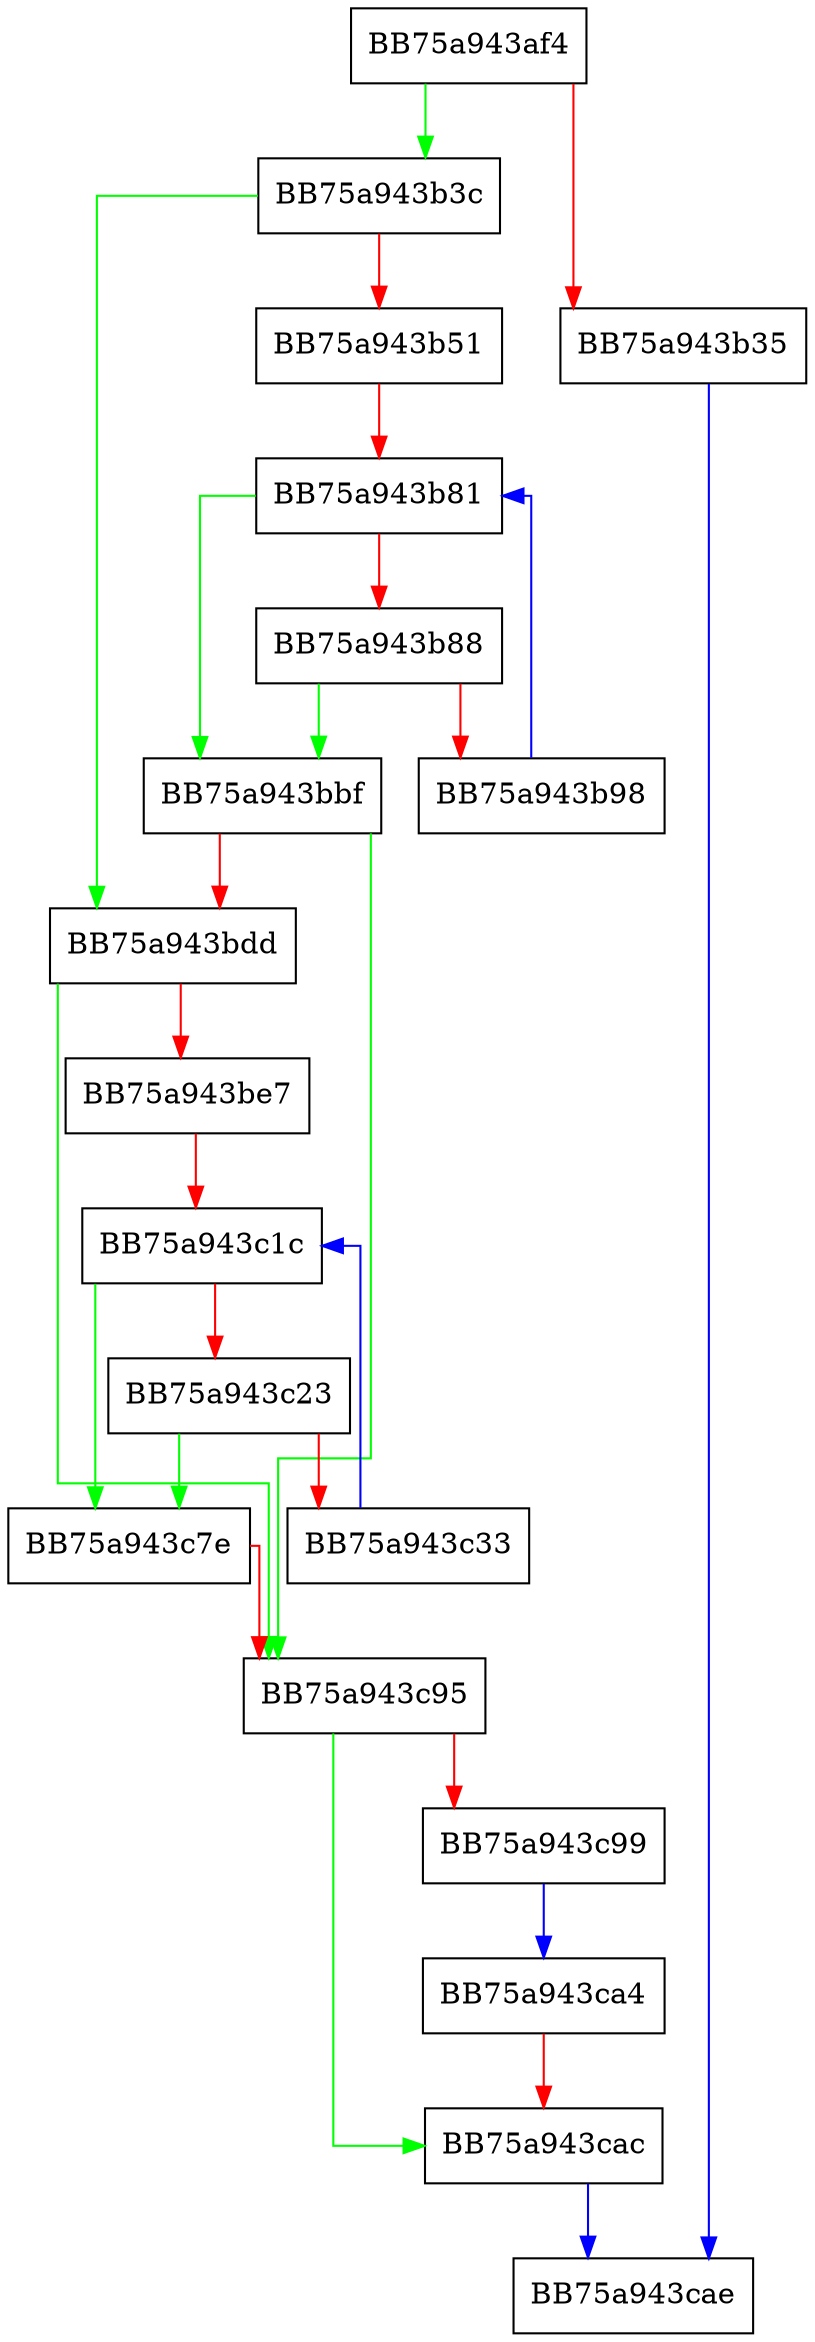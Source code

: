 digraph init {
  node [shape="box"];
  graph [splines=ortho];
  BB75a943af4 -> BB75a943b3c [color="green"];
  BB75a943af4 -> BB75a943b35 [color="red"];
  BB75a943b35 -> BB75a943cae [color="blue"];
  BB75a943b3c -> BB75a943bdd [color="green"];
  BB75a943b3c -> BB75a943b51 [color="red"];
  BB75a943b51 -> BB75a943b81 [color="red"];
  BB75a943b81 -> BB75a943bbf [color="green"];
  BB75a943b81 -> BB75a943b88 [color="red"];
  BB75a943b88 -> BB75a943bbf [color="green"];
  BB75a943b88 -> BB75a943b98 [color="red"];
  BB75a943b98 -> BB75a943b81 [color="blue"];
  BB75a943bbf -> BB75a943c95 [color="green"];
  BB75a943bbf -> BB75a943bdd [color="red"];
  BB75a943bdd -> BB75a943c95 [color="green"];
  BB75a943bdd -> BB75a943be7 [color="red"];
  BB75a943be7 -> BB75a943c1c [color="red"];
  BB75a943c1c -> BB75a943c7e [color="green"];
  BB75a943c1c -> BB75a943c23 [color="red"];
  BB75a943c23 -> BB75a943c7e [color="green"];
  BB75a943c23 -> BB75a943c33 [color="red"];
  BB75a943c33 -> BB75a943c1c [color="blue"];
  BB75a943c7e -> BB75a943c95 [color="red"];
  BB75a943c95 -> BB75a943cac [color="green"];
  BB75a943c95 -> BB75a943c99 [color="red"];
  BB75a943c99 -> BB75a943ca4 [color="blue"];
  BB75a943ca4 -> BB75a943cac [color="red"];
  BB75a943cac -> BB75a943cae [color="blue"];
}